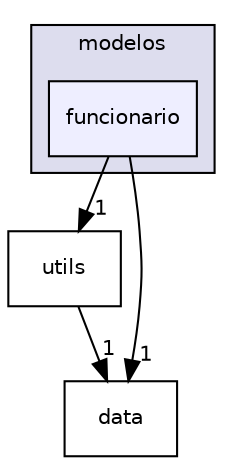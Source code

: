 digraph "funcionario" {
  compound=true
  node [ fontsize="10", fontname="Helvetica"];
  edge [ labelfontsize="10", labelfontname="Helvetica"];
  subgraph clusterdir_d5d3d92794e0ecc2973575bb718831bd {
    graph [ bgcolor="#ddddee", pencolor="black", label="modelos" fontname="Helvetica", fontsize="10", URL="dir_d5d3d92794e0ecc2973575bb718831bd.html"]
  dir_6b432626d6717d80611e737c67290746 [shape=box, label="funcionario", style="filled", fillcolor="#eeeeff", pencolor="black", URL="dir_6b432626d6717d80611e737c67290746.html"];
  }
  dir_64e357e4ea38da5024ccc9033c1be606 [shape=box label="utils" URL="dir_64e357e4ea38da5024ccc9033c1be606.html"];
  dir_d1491d593e11acb5ff03c403f288b86b [shape=box label="data" URL="dir_d1491d593e11acb5ff03c403f288b86b.html"];
  dir_64e357e4ea38da5024ccc9033c1be606->dir_d1491d593e11acb5ff03c403f288b86b [headlabel="1", labeldistance=1.5 headhref="dir_000001_000003.html"];
  dir_6b432626d6717d80611e737c67290746->dir_64e357e4ea38da5024ccc9033c1be606 [headlabel="1", labeldistance=1.5 headhref="dir_000008_000001.html"];
  dir_6b432626d6717d80611e737c67290746->dir_d1491d593e11acb5ff03c403f288b86b [headlabel="1", labeldistance=1.5 headhref="dir_000008_000003.html"];
}
